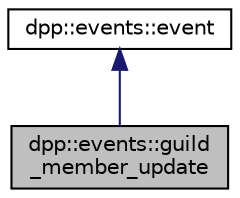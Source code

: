 digraph "dpp::events::guild_member_update"
{
 // INTERACTIVE_SVG=YES
 // LATEX_PDF_SIZE
  bgcolor="transparent";
  edge [fontname="Helvetica",fontsize="10",labelfontname="Helvetica",labelfontsize="10"];
  node [fontname="Helvetica",fontsize="10",shape=record];
  Node1 [label="dpp::events::guild\l_member_update",height=0.2,width=0.4,color="black", fillcolor="grey75", style="filled", fontcolor="black",tooltip=" "];
  Node2 -> Node1 [dir="back",color="midnightblue",fontsize="10",style="solid",fontname="Helvetica"];
  Node2 [label="dpp::events::event",height=0.2,width=0.4,color="black",URL="$classdpp_1_1events_1_1event.html",tooltip="An event object represents an event handled internally, passed from the websocket e...."];
}
